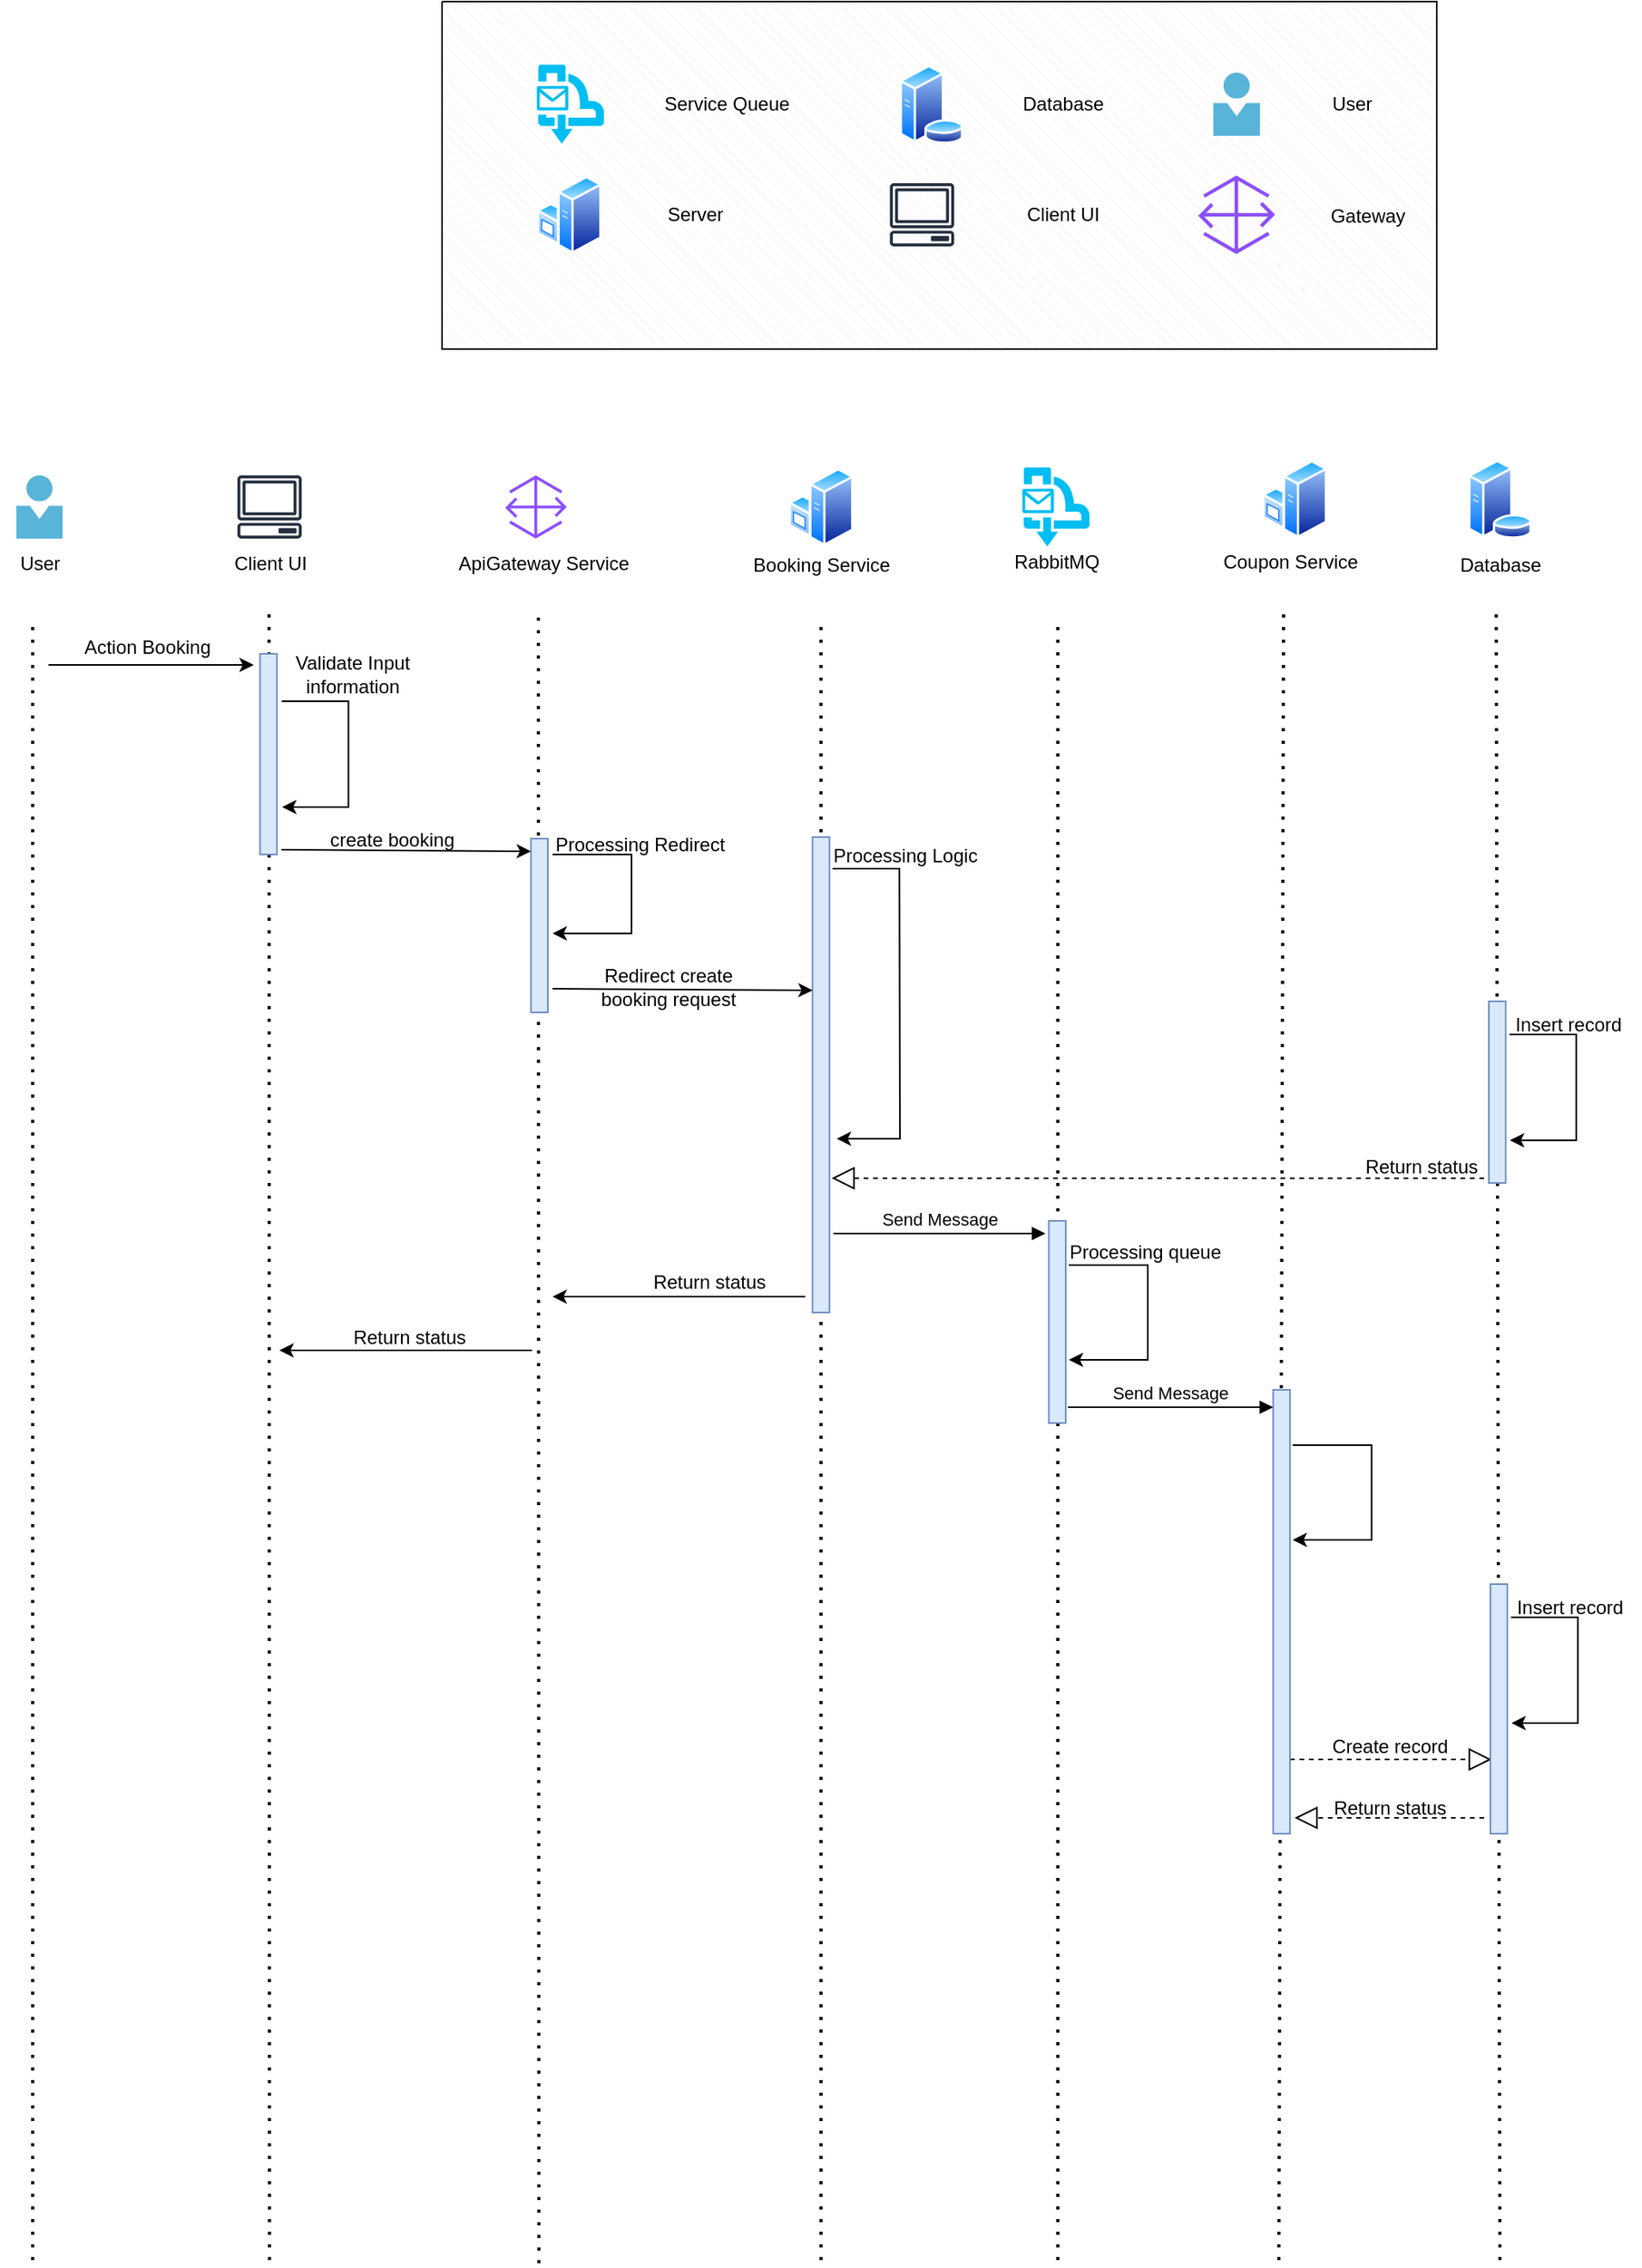 <mxfile version="22.1.19" type="device" pages="2">
  <diagram name="Sequence Diagram - Booking" id="XZFIXnpFPiLSW5xU1wdv">
    <mxGraphModel dx="1863" dy="674" grid="1" gridSize="10" guides="1" tooltips="1" connect="1" arrows="1" fold="1" page="1" pageScale="1" pageWidth="850" pageHeight="1100" math="0" shadow="0">
      <root>
        <mxCell id="0" />
        <mxCell id="1" parent="0" />
        <mxCell id="l8tHV9ch15DjAhhwgpem-18" value="" style="image;aspect=fixed;perimeter=ellipsePerimeter;html=1;align=center;shadow=0;dashed=0;spacingTop=3;image=img/lib/active_directory/windows_server.svg;" vertex="1" parent="1">
          <mxGeometry x="309.5" y="305" width="41" height="50" as="geometry" />
        </mxCell>
        <mxCell id="l8tHV9ch15DjAhhwgpem-31" value="" style="image;sketch=0;aspect=fixed;html=1;points=[];align=center;fontSize=12;image=img/lib/mscae/Person.svg;" vertex="1" parent="1">
          <mxGeometry x="-179.8" y="310" width="29.6" height="40" as="geometry" />
        </mxCell>
        <mxCell id="l8tHV9ch15DjAhhwgpem-32" value="" style="sketch=0;outlineConnect=0;fontColor=#232F3E;gradientColor=none;fillColor=#232F3D;strokeColor=none;dashed=0;verticalLabelPosition=bottom;verticalAlign=top;align=center;html=1;fontSize=12;fontStyle=0;aspect=fixed;pointerEvents=1;shape=mxgraph.aws4.client;" vertex="1" parent="1">
          <mxGeometry x="-39.8" y="310" width="41.06" height="40" as="geometry" />
        </mxCell>
        <mxCell id="l8tHV9ch15DjAhhwgpem-33" value="" style="verticalLabelPosition=bottom;html=1;verticalAlign=top;align=center;strokeColor=none;fillColor=#00BEF2;shape=mxgraph.azure.service_bus_queues;pointerEvents=1;" vertex="1" parent="1">
          <mxGeometry x="457.5" y="305" width="42.5" height="50" as="geometry" />
        </mxCell>
        <mxCell id="l8tHV9ch15DjAhhwgpem-34" value="" style="image;aspect=fixed;perimeter=ellipsePerimeter;html=1;align=center;shadow=0;dashed=0;spacingTop=3;image=img/lib/active_directory/windows_server.svg;" vertex="1" parent="1">
          <mxGeometry x="609.5" y="300" width="41" height="50" as="geometry" />
        </mxCell>
        <mxCell id="l8tHV9ch15DjAhhwgpem-35" value="" style="image;aspect=fixed;perimeter=ellipsePerimeter;html=1;align=center;shadow=0;dashed=0;spacingTop=3;image=img/lib/active_directory/database_server.svg;" vertex="1" parent="1">
          <mxGeometry x="739.5" y="300" width="41" height="50" as="geometry" />
        </mxCell>
        <mxCell id="l8tHV9ch15DjAhhwgpem-41" value="" style="verticalLabelPosition=bottom;verticalAlign=top;html=1;shape=mxgraph.basic.patternFillRect;fillStyle=diagRev;step=5;fillStrokeWidth=0.2;fillStrokeColor=#dddddd;container=1;" vertex="1" parent="1">
          <mxGeometry x="90" y="10" width="630" height="220" as="geometry" />
        </mxCell>
        <mxCell id="l8tHV9ch15DjAhhwgpem-19" value="" style="verticalLabelPosition=bottom;html=1;verticalAlign=top;align=center;strokeColor=none;fillColor=#00BEF2;shape=mxgraph.azure.service_bus_queues;pointerEvents=1;" vertex="1" parent="l8tHV9ch15DjAhhwgpem-41">
          <mxGeometry x="60.0" y="40" width="42.5" height="50" as="geometry" />
        </mxCell>
        <mxCell id="l8tHV9ch15DjAhhwgpem-20" value="" style="image;aspect=fixed;perimeter=ellipsePerimeter;html=1;align=center;shadow=0;dashed=0;spacingTop=3;image=img/lib/active_directory/windows_server.svg;" vertex="1" parent="l8tHV9ch15DjAhhwgpem-41">
          <mxGeometry x="60.0" y="110" width="41" height="50" as="geometry" />
        </mxCell>
        <mxCell id="l8tHV9ch15DjAhhwgpem-21" value="Service Queue" style="text;html=1;align=center;verticalAlign=middle;resizable=0;points=[];autosize=1;strokeColor=none;fillColor=none;" vertex="1" parent="l8tHV9ch15DjAhhwgpem-41">
          <mxGeometry x="130.0" y="50" width="100" height="30" as="geometry" />
        </mxCell>
        <mxCell id="l8tHV9ch15DjAhhwgpem-22" value="Server" style="text;html=1;align=center;verticalAlign=middle;resizable=0;points=[];autosize=1;strokeColor=none;fillColor=none;" vertex="1" parent="l8tHV9ch15DjAhhwgpem-41">
          <mxGeometry x="130.0" y="120" width="60" height="30" as="geometry" />
        </mxCell>
        <mxCell id="l8tHV9ch15DjAhhwgpem-23" value="" style="image;aspect=fixed;perimeter=ellipsePerimeter;html=1;align=center;shadow=0;dashed=0;spacingTop=3;image=img/lib/active_directory/database_server.svg;" vertex="1" parent="l8tHV9ch15DjAhhwgpem-41">
          <mxGeometry x="289.47" y="40" width="41" height="50" as="geometry" />
        </mxCell>
        <mxCell id="l8tHV9ch15DjAhhwgpem-24" value="Database" style="text;html=1;align=center;verticalAlign=middle;resizable=0;points=[];autosize=1;strokeColor=none;fillColor=none;" vertex="1" parent="l8tHV9ch15DjAhhwgpem-41">
          <mxGeometry x="358.47" y="50" width="70" height="30" as="geometry" />
        </mxCell>
        <mxCell id="l8tHV9ch15DjAhhwgpem-26" value="" style="sketch=0;outlineConnect=0;fontColor=#232F3E;gradientColor=none;fillColor=#232F3D;strokeColor=none;dashed=0;verticalLabelPosition=bottom;verticalAlign=top;align=center;html=1;fontSize=12;fontStyle=0;aspect=fixed;pointerEvents=1;shape=mxgraph.aws4.client;" vertex="1" parent="l8tHV9ch15DjAhhwgpem-41">
          <mxGeometry x="283.47" y="115" width="41.06" height="40" as="geometry" />
        </mxCell>
        <mxCell id="l8tHV9ch15DjAhhwgpem-27" value="Client UI" style="text;html=1;align=center;verticalAlign=middle;resizable=0;points=[];autosize=1;strokeColor=none;fillColor=none;" vertex="1" parent="l8tHV9ch15DjAhhwgpem-41">
          <mxGeometry x="358.47" y="120" width="70" height="30" as="geometry" />
        </mxCell>
        <mxCell id="l8tHV9ch15DjAhhwgpem-28" value="" style="image;sketch=0;aspect=fixed;html=1;points=[];align=center;fontSize=12;image=img/lib/mscae/Person.svg;" vertex="1" parent="l8tHV9ch15DjAhhwgpem-41">
          <mxGeometry x="488.47" y="45" width="29.6" height="40" as="geometry" />
        </mxCell>
        <mxCell id="l8tHV9ch15DjAhhwgpem-29" value="User" style="text;html=1;align=center;verticalAlign=middle;resizable=0;points=[];autosize=1;strokeColor=none;fillColor=none;" vertex="1" parent="l8tHV9ch15DjAhhwgpem-41">
          <mxGeometry x="551.24" y="50" width="50" height="30" as="geometry" />
        </mxCell>
        <mxCell id="LoOViEUm-bCQS_mqGskE-2" value="" style="sketch=0;outlineConnect=0;fontColor=#232F3E;gradientColor=none;fillColor=#8C4FFF;strokeColor=none;dashed=0;verticalLabelPosition=bottom;verticalAlign=top;align=center;html=1;fontSize=12;fontStyle=0;aspect=fixed;pointerEvents=1;shape=mxgraph.aws4.gateway;" vertex="1" parent="l8tHV9ch15DjAhhwgpem-41">
          <mxGeometry x="478.91" y="110" width="48.72" height="50" as="geometry" />
        </mxCell>
        <mxCell id="LoOViEUm-bCQS_mqGskE-3" value="Gateway" style="text;html=1;align=center;verticalAlign=middle;resizable=0;points=[];autosize=1;strokeColor=none;fillColor=none;" vertex="1" parent="l8tHV9ch15DjAhhwgpem-41">
          <mxGeometry x="551.24" y="121" width="70" height="30" as="geometry" />
        </mxCell>
        <mxCell id="l8tHV9ch15DjAhhwgpem-48" value="User" style="text;html=1;align=center;verticalAlign=middle;resizable=0;points=[];autosize=1;strokeColor=none;fillColor=none;" vertex="1" parent="1">
          <mxGeometry x="-190" y="351" width="50" height="30" as="geometry" />
        </mxCell>
        <mxCell id="l8tHV9ch15DjAhhwgpem-49" value="Client UI" style="text;html=1;align=center;verticalAlign=middle;resizable=0;points=[];autosize=1;strokeColor=none;fillColor=none;" vertex="1" parent="1">
          <mxGeometry x="-54.27" y="351" width="70" height="30" as="geometry" />
        </mxCell>
        <mxCell id="l8tHV9ch15DjAhhwgpem-50" value="Database" style="text;html=1;align=center;verticalAlign=middle;resizable=0;points=[];autosize=1;strokeColor=none;fillColor=none;" vertex="1" parent="1">
          <mxGeometry x="725" y="352" width="70" height="30" as="geometry" />
        </mxCell>
        <mxCell id="l8tHV9ch15DjAhhwgpem-51" value="RabbitMQ" style="text;html=1;align=center;verticalAlign=middle;resizable=0;points=[];autosize=1;strokeColor=none;fillColor=none;" vertex="1" parent="1">
          <mxGeometry x="438.75" y="350" width="80" height="30" as="geometry" />
        </mxCell>
        <mxCell id="l8tHV9ch15DjAhhwgpem-52" value="Booking Service" style="text;html=1;align=center;verticalAlign=middle;resizable=0;points=[];autosize=1;strokeColor=none;fillColor=none;" vertex="1" parent="1">
          <mxGeometry x="275" y="352" width="110" height="30" as="geometry" />
        </mxCell>
        <mxCell id="l8tHV9ch15DjAhhwgpem-53" value="Coupon Service" style="text;html=1;align=center;verticalAlign=middle;resizable=0;points=[];autosize=1;strokeColor=none;fillColor=none;" vertex="1" parent="1">
          <mxGeometry x="571.73" y="350" width="110" height="30" as="geometry" />
        </mxCell>
        <mxCell id="l8tHV9ch15DjAhhwgpem-56" value="" style="endArrow=none;dashed=1;html=1;dashPattern=1 3;strokeWidth=2;rounded=0;" edge="1" parent="1">
          <mxGeometry width="50" height="50" relative="1" as="geometry">
            <mxPoint x="-19.3" y="1440" as="sourcePoint" />
            <mxPoint x="-19.61" y="392" as="targetPoint" />
          </mxGeometry>
        </mxCell>
        <mxCell id="l8tHV9ch15DjAhhwgpem-57" value="" style="endArrow=none;dashed=1;html=1;dashPattern=1 3;strokeWidth=2;rounded=0;" edge="1" parent="1">
          <mxGeometry width="50" height="50" relative="1" as="geometry">
            <mxPoint x="330" y="1440" as="sourcePoint" />
            <mxPoint x="330" y="400" as="targetPoint" />
          </mxGeometry>
        </mxCell>
        <mxCell id="l8tHV9ch15DjAhhwgpem-58" value="" style="endArrow=none;dashed=1;html=1;dashPattern=1 3;strokeWidth=2;rounded=0;" edge="1" parent="1">
          <mxGeometry width="50" height="50" relative="1" as="geometry">
            <mxPoint x="480" y="1440" as="sourcePoint" />
            <mxPoint x="480" y="400" as="targetPoint" />
          </mxGeometry>
        </mxCell>
        <mxCell id="l8tHV9ch15DjAhhwgpem-59" value="" style="endArrow=none;dashed=1;html=1;dashPattern=1 3;strokeWidth=2;rounded=0;" edge="1" parent="1">
          <mxGeometry width="50" height="50" relative="1" as="geometry">
            <mxPoint x="620" y="1440" as="sourcePoint" />
            <mxPoint x="623" y="396" as="targetPoint" />
          </mxGeometry>
        </mxCell>
        <mxCell id="l8tHV9ch15DjAhhwgpem-60" value="" style="endArrow=none;dashed=1;html=1;dashPattern=1 3;strokeWidth=2;rounded=0;" edge="1" parent="1">
          <mxGeometry width="50" height="50" relative="1" as="geometry">
            <mxPoint x="760" y="1440" as="sourcePoint" />
            <mxPoint x="757.66" y="394" as="targetPoint" />
          </mxGeometry>
        </mxCell>
        <mxCell id="l8tHV9ch15DjAhhwgpem-66" value="" style="endArrow=none;dashed=1;html=1;dashPattern=1 3;strokeWidth=2;rounded=0;" edge="1" parent="1">
          <mxGeometry width="50" height="50" relative="1" as="geometry">
            <mxPoint x="-169.3" y="1440" as="sourcePoint" />
            <mxPoint x="-169.3" y="400" as="targetPoint" />
          </mxGeometry>
        </mxCell>
        <mxCell id="l8tHV9ch15DjAhhwgpem-67" value="" style="endArrow=classic;html=1;rounded=0;" edge="1" parent="1">
          <mxGeometry width="50" height="50" relative="1" as="geometry">
            <mxPoint x="-159.3" y="430" as="sourcePoint" />
            <mxPoint x="-29.3" y="430" as="targetPoint" />
          </mxGeometry>
        </mxCell>
        <mxCell id="l8tHV9ch15DjAhhwgpem-68" value="" style="rounded=0;whiteSpace=wrap;html=1;direction=south;fillColor=#dae8fc;strokeColor=#6c8ebf;" vertex="1" parent="1">
          <mxGeometry x="-25.3" y="423" width="10.7" height="127" as="geometry" />
        </mxCell>
        <mxCell id="l8tHV9ch15DjAhhwgpem-69" value="" style="endArrow=classic;html=1;rounded=0;" edge="1" parent="1">
          <mxGeometry width="50" height="50" relative="1" as="geometry">
            <mxPoint x="-11.6" y="453" as="sourcePoint" />
            <mxPoint x="-11.3" y="520" as="targetPoint" />
            <Array as="points">
              <mxPoint x="30.7" y="453" />
              <mxPoint x="30.7" y="520" />
            </Array>
          </mxGeometry>
        </mxCell>
        <mxCell id="l8tHV9ch15DjAhhwgpem-70" value="Action Booking" style="text;html=1;align=center;verticalAlign=middle;resizable=0;points=[];autosize=1;strokeColor=none;fillColor=none;" vertex="1" parent="1">
          <mxGeometry x="-147.3" y="404" width="100" height="30" as="geometry" />
        </mxCell>
        <mxCell id="l8tHV9ch15DjAhhwgpem-71" value="Validate Input&lt;br&gt;information" style="text;html=1;align=center;verticalAlign=middle;resizable=0;points=[];autosize=1;strokeColor=none;fillColor=none;" vertex="1" parent="1">
          <mxGeometry x="-16.6" y="416" width="100" height="40" as="geometry" />
        </mxCell>
        <mxCell id="l8tHV9ch15DjAhhwgpem-72" value="" style="rounded=0;whiteSpace=wrap;html=1;direction=south;fillColor=#dae8fc;strokeColor=#6c8ebf;" vertex="1" parent="1">
          <mxGeometry x="324.65" y="539" width="10.7" height="301" as="geometry" />
        </mxCell>
        <mxCell id="l8tHV9ch15DjAhhwgpem-73" value="" style="endArrow=classic;html=1;rounded=0;" edge="1" parent="1">
          <mxGeometry width="50" height="50" relative="1" as="geometry">
            <mxPoint x="160" y="635" as="sourcePoint" />
            <mxPoint x="324.65" y="636" as="targetPoint" />
          </mxGeometry>
        </mxCell>
        <mxCell id="l8tHV9ch15DjAhhwgpem-74" value="Redirect create &lt;br&gt;booking request" style="text;html=1;align=center;verticalAlign=middle;resizable=0;points=[];autosize=1;strokeColor=none;fillColor=none;" vertex="1" parent="1">
          <mxGeometry x="177.98" y="614" width="110" height="40" as="geometry" />
        </mxCell>
        <mxCell id="l8tHV9ch15DjAhhwgpem-75" value="" style="endArrow=block;dashed=1;endFill=0;endSize=12;html=1;rounded=0;" edge="1" parent="1">
          <mxGeometry width="160" relative="1" as="geometry">
            <mxPoint x="627.08" y="1123" as="sourcePoint" />
            <mxPoint x="754.78" y="1123" as="targetPoint" />
          </mxGeometry>
        </mxCell>
        <mxCell id="l8tHV9ch15DjAhhwgpem-76" value="" style="endArrow=classic;html=1;rounded=0;" edge="1" parent="1">
          <mxGeometry width="50" height="50" relative="1" as="geometry">
            <mxPoint x="337.35" y="559" as="sourcePoint" />
            <mxPoint x="340" y="730" as="targetPoint" />
            <Array as="points">
              <mxPoint x="379.65" y="559" />
              <mxPoint x="380" y="730" />
            </Array>
          </mxGeometry>
        </mxCell>
        <mxCell id="l8tHV9ch15DjAhhwgpem-77" value="Processing Logic" style="text;html=1;align=center;verticalAlign=middle;resizable=0;points=[];autosize=1;strokeColor=none;fillColor=none;" vertex="1" parent="1">
          <mxGeometry x="328.35" y="536" width="110" height="30" as="geometry" />
        </mxCell>
        <mxCell id="l8tHV9ch15DjAhhwgpem-78" value="Create record" style="text;html=1;align=center;verticalAlign=middle;resizable=0;points=[];autosize=1;strokeColor=none;fillColor=none;" vertex="1" parent="1">
          <mxGeometry x="639.5" y="1100" width="100" height="30" as="geometry" />
        </mxCell>
        <mxCell id="l8tHV9ch15DjAhhwgpem-79" value="" style="rounded=0;whiteSpace=wrap;html=1;direction=south;fillColor=#dae8fc;strokeColor=#6c8ebf;" vertex="1" parent="1">
          <mxGeometry x="753" y="643" width="10.7" height="115" as="geometry" />
        </mxCell>
        <mxCell id="l8tHV9ch15DjAhhwgpem-81" value="" style="endArrow=classic;html=1;rounded=0;" edge="1" parent="1">
          <mxGeometry width="50" height="50" relative="1" as="geometry">
            <mxPoint x="766.05" y="664" as="sourcePoint" />
            <mxPoint x="766.35" y="731" as="targetPoint" />
            <Array as="points">
              <mxPoint x="808.35" y="664" />
              <mxPoint x="808.35" y="731" />
            </Array>
          </mxGeometry>
        </mxCell>
        <mxCell id="l8tHV9ch15DjAhhwgpem-82" value="Insert record" style="text;html=1;align=center;verticalAlign=middle;resizable=0;points=[];autosize=1;strokeColor=none;fillColor=none;" vertex="1" parent="1">
          <mxGeometry x="757.7" y="643" width="90" height="30" as="geometry" />
        </mxCell>
        <mxCell id="l8tHV9ch15DjAhhwgpem-83" value="" style="endArrow=block;dashed=1;endFill=0;endSize=12;html=1;rounded=0;" edge="1" parent="1">
          <mxGeometry width="160" relative="1" as="geometry">
            <mxPoint x="750" y="755" as="sourcePoint" />
            <mxPoint x="336.75" y="755" as="targetPoint" />
          </mxGeometry>
        </mxCell>
        <mxCell id="l8tHV9ch15DjAhhwgpem-85" value="Return status" style="text;html=1;align=center;verticalAlign=middle;resizable=0;points=[];autosize=1;strokeColor=none;fillColor=none;" vertex="1" parent="1">
          <mxGeometry x="664.7" y="733" width="90" height="30" as="geometry" />
        </mxCell>
        <mxCell id="l8tHV9ch15DjAhhwgpem-86" value="" style="rounded=0;whiteSpace=wrap;html=1;direction=south;fillColor=#dae8fc;strokeColor=#6c8ebf;" vertex="1" parent="1">
          <mxGeometry x="474.3" y="782" width="10.7" height="128" as="geometry" />
        </mxCell>
        <mxCell id="l8tHV9ch15DjAhhwgpem-87" value="Send Message" style="html=1;verticalAlign=bottom;endArrow=block;curved=0;rounded=0;" edge="1" parent="1">
          <mxGeometry width="80" relative="1" as="geometry">
            <mxPoint x="337.85" y="790" as="sourcePoint" />
            <mxPoint x="472.15" y="790" as="targetPoint" />
          </mxGeometry>
        </mxCell>
        <mxCell id="l8tHV9ch15DjAhhwgpem-88" value="" style="endArrow=classic;html=1;rounded=0;" edge="1" parent="1">
          <mxGeometry width="50" height="50" relative="1" as="geometry">
            <mxPoint x="487" y="810" as="sourcePoint" />
            <mxPoint x="487" y="870" as="targetPoint" />
            <Array as="points">
              <mxPoint x="537" y="810" />
              <mxPoint x="537" y="870" />
            </Array>
          </mxGeometry>
        </mxCell>
        <mxCell id="l8tHV9ch15DjAhhwgpem-89" value="Processing queue" style="text;html=1;align=center;verticalAlign=middle;resizable=0;points=[];autosize=1;strokeColor=none;fillColor=none;" vertex="1" parent="1">
          <mxGeometry x="475.3" y="787" width="120" height="30" as="geometry" />
        </mxCell>
        <mxCell id="l8tHV9ch15DjAhhwgpem-90" value="" style="rounded=0;whiteSpace=wrap;html=1;direction=south;fillColor=#dae8fc;strokeColor=#6c8ebf;" vertex="1" parent="1">
          <mxGeometry x="616.38" y="889" width="10.7" height="281" as="geometry" />
        </mxCell>
        <mxCell id="l8tHV9ch15DjAhhwgpem-91" value="Send Message" style="html=1;verticalAlign=bottom;endArrow=block;curved=0;rounded=0;" edge="1" parent="1">
          <mxGeometry width="80" relative="1" as="geometry">
            <mxPoint x="486.38" y="900" as="sourcePoint" />
            <mxPoint x="616.38" y="900" as="targetPoint" />
          </mxGeometry>
        </mxCell>
        <mxCell id="l8tHV9ch15DjAhhwgpem-92" value="" style="endArrow=classic;html=1;rounded=0;" edge="1" parent="1">
          <mxGeometry width="50" height="50" relative="1" as="geometry">
            <mxPoint x="628.73" y="924" as="sourcePoint" />
            <mxPoint x="628.73" y="984" as="targetPoint" />
            <Array as="points">
              <mxPoint x="678.73" y="924" />
              <mxPoint x="678.73" y="984" />
            </Array>
          </mxGeometry>
        </mxCell>
        <mxCell id="l8tHV9ch15DjAhhwgpem-93" value="" style="rounded=0;whiteSpace=wrap;html=1;direction=south;fillColor=#dae8fc;strokeColor=#6c8ebf;" vertex="1" parent="1">
          <mxGeometry x="754" y="1012" width="10.7" height="158" as="geometry" />
        </mxCell>
        <mxCell id="l8tHV9ch15DjAhhwgpem-94" value="" style="endArrow=classic;html=1;rounded=0;" edge="1" parent="1">
          <mxGeometry width="50" height="50" relative="1" as="geometry">
            <mxPoint x="767.05" y="1033" as="sourcePoint" />
            <mxPoint x="767.35" y="1100" as="targetPoint" />
            <Array as="points">
              <mxPoint x="809.35" y="1033" />
              <mxPoint x="809.35" y="1100" />
            </Array>
          </mxGeometry>
        </mxCell>
        <mxCell id="l8tHV9ch15DjAhhwgpem-95" value="Insert record" style="text;html=1;align=center;verticalAlign=middle;resizable=0;points=[];autosize=1;strokeColor=none;fillColor=none;" vertex="1" parent="1">
          <mxGeometry x="758.7" y="1012" width="90" height="30" as="geometry" />
        </mxCell>
        <mxCell id="l8tHV9ch15DjAhhwgpem-97" value="" style="endArrow=block;dashed=1;endFill=0;endSize=12;html=1;rounded=0;" edge="1" parent="1">
          <mxGeometry width="160" relative="1" as="geometry">
            <mxPoint x="750" y="1160" as="sourcePoint" />
            <mxPoint x="630" y="1160" as="targetPoint" />
          </mxGeometry>
        </mxCell>
        <mxCell id="l8tHV9ch15DjAhhwgpem-99" value="Return status" style="text;html=1;align=center;verticalAlign=middle;resizable=0;points=[];autosize=1;strokeColor=none;fillColor=none;" vertex="1" parent="1">
          <mxGeometry x="644.5" y="1139" width="90" height="30" as="geometry" />
        </mxCell>
        <mxCell id="l8tHV9ch15DjAhhwgpem-101" value="" style="endArrow=classic;html=1;rounded=0;" edge="1" parent="1">
          <mxGeometry width="50" height="50" relative="1" as="geometry">
            <mxPoint x="320" y="830" as="sourcePoint" />
            <mxPoint x="160" y="830" as="targetPoint" />
          </mxGeometry>
        </mxCell>
        <mxCell id="l8tHV9ch15DjAhhwgpem-102" value="Return status" style="text;html=1;align=center;verticalAlign=middle;resizable=0;points=[];autosize=1;strokeColor=none;fillColor=none;" vertex="1" parent="1">
          <mxGeometry x="213.5" y="806" width="90" height="30" as="geometry" />
        </mxCell>
        <mxCell id="LoOViEUm-bCQS_mqGskE-4" value="" style="sketch=0;outlineConnect=0;fontColor=#232F3E;gradientColor=none;fillColor=#8C4FFF;strokeColor=none;dashed=0;verticalLabelPosition=bottom;verticalAlign=top;align=center;html=1;fontSize=12;fontStyle=0;aspect=fixed;pointerEvents=1;shape=mxgraph.aws4.gateway;" vertex="1" parent="1">
          <mxGeometry x="130" y="310" width="38.98" height="40" as="geometry" />
        </mxCell>
        <mxCell id="LoOViEUm-bCQS_mqGskE-5" value="ApiGateway Service" style="text;html=1;align=center;verticalAlign=middle;resizable=0;points=[];autosize=1;strokeColor=none;fillColor=none;" vertex="1" parent="1">
          <mxGeometry x="89" y="351" width="130" height="30" as="geometry" />
        </mxCell>
        <mxCell id="LoOViEUm-bCQS_mqGskE-6" value="" style="endArrow=none;dashed=1;html=1;dashPattern=1 3;strokeWidth=2;rounded=0;" edge="1" parent="1">
          <mxGeometry width="50" height="50" relative="1" as="geometry">
            <mxPoint x="151.31" y="1442" as="sourcePoint" />
            <mxPoint x="151" y="394" as="targetPoint" />
          </mxGeometry>
        </mxCell>
        <mxCell id="LoOViEUm-bCQS_mqGskE-7" value="" style="rounded=0;whiteSpace=wrap;html=1;direction=south;fillColor=#dae8fc;strokeColor=#6c8ebf;" vertex="1" parent="1">
          <mxGeometry x="146.28" y="540" width="10.7" height="110" as="geometry" />
        </mxCell>
        <mxCell id="LoOViEUm-bCQS_mqGskE-8" value="" style="endArrow=classic;html=1;rounded=0;" edge="1" parent="1">
          <mxGeometry width="50" height="50" relative="1" as="geometry">
            <mxPoint x="160" y="550" as="sourcePoint" />
            <mxPoint x="160" y="600" as="targetPoint" />
            <Array as="points">
              <mxPoint x="210" y="550" />
              <mxPoint x="210" y="600" />
            </Array>
          </mxGeometry>
        </mxCell>
        <mxCell id="LoOViEUm-bCQS_mqGskE-9" value="Processing Redirect" style="text;html=1;align=center;verticalAlign=middle;resizable=0;points=[];autosize=1;strokeColor=none;fillColor=none;" vertex="1" parent="1">
          <mxGeometry x="149.98" y="529" width="130" height="30" as="geometry" />
        </mxCell>
        <mxCell id="LoOViEUm-bCQS_mqGskE-10" value="" style="endArrow=classic;html=1;rounded=0;" edge="1" parent="1">
          <mxGeometry width="50" height="50" relative="1" as="geometry">
            <mxPoint x="-11.77" y="547" as="sourcePoint" />
            <mxPoint x="146.28" y="548" as="targetPoint" />
          </mxGeometry>
        </mxCell>
        <mxCell id="LoOViEUm-bCQS_mqGskE-11" value="create booking" style="text;html=1;align=center;verticalAlign=middle;resizable=0;points=[];autosize=1;strokeColor=none;fillColor=none;" vertex="1" parent="1">
          <mxGeometry x="7.61" y="526" width="100" height="30" as="geometry" />
        </mxCell>
        <mxCell id="LoOViEUm-bCQS_mqGskE-12" value="" style="endArrow=classic;html=1;rounded=0;" edge="1" parent="1">
          <mxGeometry width="50" height="50" relative="1" as="geometry">
            <mxPoint x="146.98" y="864" as="sourcePoint" />
            <mxPoint x="-13.02" y="864" as="targetPoint" />
          </mxGeometry>
        </mxCell>
        <mxCell id="LoOViEUm-bCQS_mqGskE-13" value="Return status" style="text;html=1;align=center;verticalAlign=middle;resizable=0;points=[];autosize=1;strokeColor=none;fillColor=none;" vertex="1" parent="1">
          <mxGeometry x="24.48" y="841" width="90" height="30" as="geometry" />
        </mxCell>
      </root>
    </mxGraphModel>
  </diagram>
  <diagram id="LNGZheSeHr2kZKuFCiPk" name="Sequence Diagram - Authentication">
    <mxGraphModel dx="1188" dy="790" grid="1" gridSize="10" guides="1" tooltips="1" connect="1" arrows="1" fold="1" page="1" pageScale="1" pageWidth="850" pageHeight="1100" math="0" shadow="0">
      <root>
        <mxCell id="0" />
        <mxCell id="1" parent="0" />
        <mxCell id="fXPFfPsqUkLdIKkMRdgL-1" value="" style="verticalLabelPosition=bottom;html=1;verticalAlign=top;align=center;strokeColor=none;fillColor=#00BEF2;shape=mxgraph.azure.service_bus_queues;pointerEvents=1;" vertex="1" parent="1">
          <mxGeometry x="150.0" y="50" width="42.5" height="50" as="geometry" />
        </mxCell>
        <mxCell id="fXPFfPsqUkLdIKkMRdgL-2" value="" style="image;aspect=fixed;perimeter=ellipsePerimeter;html=1;align=center;shadow=0;dashed=0;spacingTop=3;image=img/lib/active_directory/windows_server.svg;" vertex="1" parent="1">
          <mxGeometry x="150.0" y="120" width="41" height="50" as="geometry" />
        </mxCell>
        <mxCell id="fXPFfPsqUkLdIKkMRdgL-3" value="Service Queue" style="text;html=1;align=center;verticalAlign=middle;resizable=0;points=[];autosize=1;strokeColor=none;fillColor=none;" vertex="1" parent="1">
          <mxGeometry x="220.0" y="60" width="100" height="30" as="geometry" />
        </mxCell>
        <mxCell id="fXPFfPsqUkLdIKkMRdgL-4" value="Server" style="text;html=1;align=center;verticalAlign=middle;resizable=0;points=[];autosize=1;strokeColor=none;fillColor=none;" vertex="1" parent="1">
          <mxGeometry x="220.0" y="130" width="60" height="30" as="geometry" />
        </mxCell>
        <mxCell id="fXPFfPsqUkLdIKkMRdgL-5" value="" style="image;aspect=fixed;perimeter=ellipsePerimeter;html=1;align=center;shadow=0;dashed=0;spacingTop=3;image=img/lib/active_directory/database_server.svg;" vertex="1" parent="1">
          <mxGeometry x="379.47" y="50" width="41" height="50" as="geometry" />
        </mxCell>
        <mxCell id="fXPFfPsqUkLdIKkMRdgL-6" value="Database" style="text;html=1;align=center;verticalAlign=middle;resizable=0;points=[];autosize=1;strokeColor=none;fillColor=none;" vertex="1" parent="1">
          <mxGeometry x="448.47" y="60" width="70" height="30" as="geometry" />
        </mxCell>
        <mxCell id="fXPFfPsqUkLdIKkMRdgL-7" value="" style="sketch=0;outlineConnect=0;fontColor=#232F3E;gradientColor=none;fillColor=#232F3D;strokeColor=none;dashed=0;verticalLabelPosition=bottom;verticalAlign=top;align=center;html=1;fontSize=12;fontStyle=0;aspect=fixed;pointerEvents=1;shape=mxgraph.aws4.client;" vertex="1" parent="1">
          <mxGeometry x="373.47" y="125" width="41.06" height="40" as="geometry" />
        </mxCell>
        <mxCell id="fXPFfPsqUkLdIKkMRdgL-8" value="Client UI" style="text;html=1;align=center;verticalAlign=middle;resizable=0;points=[];autosize=1;strokeColor=none;fillColor=none;" vertex="1" parent="1">
          <mxGeometry x="448.47" y="130" width="70" height="30" as="geometry" />
        </mxCell>
        <mxCell id="fXPFfPsqUkLdIKkMRdgL-9" value="" style="image;sketch=0;aspect=fixed;html=1;points=[];align=center;fontSize=12;image=img/lib/mscae/Person.svg;" vertex="1" parent="1">
          <mxGeometry x="578.47" y="55" width="29.6" height="40" as="geometry" />
        </mxCell>
        <mxCell id="fXPFfPsqUkLdIKkMRdgL-10" value="User" style="text;html=1;align=center;verticalAlign=middle;resizable=0;points=[];autosize=1;strokeColor=none;fillColor=none;" vertex="1" parent="1">
          <mxGeometry x="641.24" y="60" width="50" height="30" as="geometry" />
        </mxCell>
        <mxCell id="_chAq3FzX-9rXDciARHa-1" value="" style="verticalLabelPosition=bottom;verticalAlign=top;html=1;shape=mxgraph.basic.patternFillRect;fillStyle=diagRev;step=5;fillStrokeWidth=0.2;fillStrokeColor=#dddddd;container=1;" vertex="1" parent="1">
          <mxGeometry x="90" y="10" width="630" height="220" as="geometry" />
        </mxCell>
        <mxCell id="_chAq3FzX-9rXDciARHa-3" value="" style="image;aspect=fixed;perimeter=ellipsePerimeter;html=1;align=center;shadow=0;dashed=0;spacingTop=3;image=img/lib/active_directory/windows_server.svg;" vertex="1" parent="_chAq3FzX-9rXDciARHa-1">
          <mxGeometry x="60.0" y="110" width="41" height="50" as="geometry" />
        </mxCell>
        <mxCell id="_chAq3FzX-9rXDciARHa-4" value="Redis Service" style="text;html=1;align=center;verticalAlign=middle;resizable=0;points=[];autosize=1;strokeColor=none;fillColor=none;" vertex="1" parent="_chAq3FzX-9rXDciARHa-1">
          <mxGeometry x="130.0" y="50" width="100" height="30" as="geometry" />
        </mxCell>
        <mxCell id="_chAq3FzX-9rXDciARHa-5" value="Server" style="text;html=1;align=center;verticalAlign=middle;resizable=0;points=[];autosize=1;strokeColor=none;fillColor=none;" vertex="1" parent="_chAq3FzX-9rXDciARHa-1">
          <mxGeometry x="130.0" y="120" width="60" height="30" as="geometry" />
        </mxCell>
        <mxCell id="_chAq3FzX-9rXDciARHa-6" value="" style="image;aspect=fixed;perimeter=ellipsePerimeter;html=1;align=center;shadow=0;dashed=0;spacingTop=3;image=img/lib/active_directory/database_server.svg;" vertex="1" parent="_chAq3FzX-9rXDciARHa-1">
          <mxGeometry x="289.47" y="40" width="41" height="50" as="geometry" />
        </mxCell>
        <mxCell id="_chAq3FzX-9rXDciARHa-7" value="Database" style="text;html=1;align=center;verticalAlign=middle;resizable=0;points=[];autosize=1;strokeColor=none;fillColor=none;" vertex="1" parent="_chAq3FzX-9rXDciARHa-1">
          <mxGeometry x="358.47" y="50" width="70" height="30" as="geometry" />
        </mxCell>
        <mxCell id="_chAq3FzX-9rXDciARHa-8" value="" style="sketch=0;outlineConnect=0;fontColor=#232F3E;gradientColor=none;fillColor=#232F3D;strokeColor=none;dashed=0;verticalLabelPosition=bottom;verticalAlign=top;align=center;html=1;fontSize=12;fontStyle=0;aspect=fixed;pointerEvents=1;shape=mxgraph.aws4.client;" vertex="1" parent="_chAq3FzX-9rXDciARHa-1">
          <mxGeometry x="283.47" y="115" width="41.06" height="40" as="geometry" />
        </mxCell>
        <mxCell id="_chAq3FzX-9rXDciARHa-9" value="Client UI" style="text;html=1;align=center;verticalAlign=middle;resizable=0;points=[];autosize=1;strokeColor=none;fillColor=none;" vertex="1" parent="_chAq3FzX-9rXDciARHa-1">
          <mxGeometry x="358.47" y="120" width="70" height="30" as="geometry" />
        </mxCell>
        <mxCell id="_chAq3FzX-9rXDciARHa-10" value="" style="image;sketch=0;aspect=fixed;html=1;points=[];align=center;fontSize=12;image=img/lib/mscae/Person.svg;" vertex="1" parent="_chAq3FzX-9rXDciARHa-1">
          <mxGeometry x="488.47" y="45" width="29.6" height="40" as="geometry" />
        </mxCell>
        <mxCell id="_chAq3FzX-9rXDciARHa-11" value="User" style="text;html=1;align=center;verticalAlign=middle;resizable=0;points=[];autosize=1;strokeColor=none;fillColor=none;" vertex="1" parent="_chAq3FzX-9rXDciARHa-1">
          <mxGeometry x="551.24" y="50" width="50" height="30" as="geometry" />
        </mxCell>
        <mxCell id="_chAq3FzX-9rXDciARHa-12" value="" style="image;sketch=0;aspect=fixed;html=1;points=[];align=center;fontSize=12;image=img/lib/mscae/Cache_Redis_Product.svg;" vertex="1" parent="_chAq3FzX-9rXDciARHa-1">
          <mxGeometry x="60" y="43" width="50" height="42" as="geometry" />
        </mxCell>
        <mxCell id="_UsplEDx8vGGFbFq7w_y-1" value="" style="sketch=0;outlineConnect=0;fontColor=#232F3E;gradientColor=none;fillColor=#8C4FFF;strokeColor=none;dashed=0;verticalLabelPosition=bottom;verticalAlign=top;align=center;html=1;fontSize=12;fontStyle=0;aspect=fixed;pointerEvents=1;shape=mxgraph.aws4.gateway;" vertex="1" parent="1">
          <mxGeometry x="568.91" y="120" width="48.72" height="50" as="geometry" />
        </mxCell>
        <mxCell id="_UsplEDx8vGGFbFq7w_y-2" value="Gateway" style="text;html=1;align=center;verticalAlign=middle;resizable=0;points=[];autosize=1;strokeColor=none;fillColor=none;" vertex="1" parent="1">
          <mxGeometry x="641.24" y="131" width="70" height="30" as="geometry" />
        </mxCell>
        <mxCell id="XbE5NGVXZk7l1eZAR4d4-1" value="" style="image;aspect=fixed;perimeter=ellipsePerimeter;html=1;align=center;shadow=0;dashed=0;spacingTop=3;image=img/lib/active_directory/windows_server.svg;" vertex="1" parent="1">
          <mxGeometry x="517.57" y="300" width="41" height="50" as="geometry" />
        </mxCell>
        <mxCell id="XbE5NGVXZk7l1eZAR4d4-2" value="" style="image;sketch=0;aspect=fixed;html=1;points=[];align=center;fontSize=12;image=img/lib/mscae/Person.svg;" vertex="1" parent="1">
          <mxGeometry x="50.69" y="305" width="29.6" height="40" as="geometry" />
        </mxCell>
        <mxCell id="XbE5NGVXZk7l1eZAR4d4-3" value="" style="sketch=0;outlineConnect=0;fontColor=#232F3E;gradientColor=none;fillColor=#232F3D;strokeColor=none;dashed=0;verticalLabelPosition=bottom;verticalAlign=top;align=center;html=1;fontSize=12;fontStyle=0;aspect=fixed;pointerEvents=1;shape=mxgraph.aws4.client;" vertex="1" parent="1">
          <mxGeometry x="190.69" y="305" width="41.06" height="40" as="geometry" />
        </mxCell>
        <mxCell id="XbE5NGVXZk7l1eZAR4d4-6" value="" style="image;aspect=fixed;perimeter=ellipsePerimeter;html=1;align=center;shadow=0;dashed=0;spacingTop=3;image=img/lib/active_directory/database_server.svg;" vertex="1" parent="1">
          <mxGeometry x="784.5" y="295" width="41" height="50" as="geometry" />
        </mxCell>
        <mxCell id="XbE5NGVXZk7l1eZAR4d4-7" value="User" style="text;html=1;align=center;verticalAlign=middle;resizable=0;points=[];autosize=1;strokeColor=none;fillColor=none;" vertex="1" parent="1">
          <mxGeometry x="40.49" y="346" width="50" height="30" as="geometry" />
        </mxCell>
        <mxCell id="XbE5NGVXZk7l1eZAR4d4-8" value="Client UI" style="text;html=1;align=center;verticalAlign=middle;resizable=0;points=[];autosize=1;strokeColor=none;fillColor=none;" vertex="1" parent="1">
          <mxGeometry x="176.22" y="346" width="70" height="30" as="geometry" />
        </mxCell>
        <mxCell id="XbE5NGVXZk7l1eZAR4d4-9" value="Database" style="text;html=1;align=center;verticalAlign=middle;resizable=0;points=[];autosize=1;strokeColor=none;fillColor=none;" vertex="1" parent="1">
          <mxGeometry x="770" y="346" width="70" height="30" as="geometry" />
        </mxCell>
        <mxCell id="XbE5NGVXZk7l1eZAR4d4-10" value="Redis Cache Service" style="text;html=1;align=center;verticalAlign=middle;resizable=0;points=[];autosize=1;strokeColor=none;fillColor=none;" vertex="1" parent="1">
          <mxGeometry x="617.63" y="345" width="140" height="30" as="geometry" />
        </mxCell>
        <mxCell id="XbE5NGVXZk7l1eZAR4d4-11" value="Authentication Service" style="text;html=1;align=center;verticalAlign=middle;resizable=0;points=[];autosize=1;strokeColor=none;fillColor=none;" vertex="1" parent="1">
          <mxGeometry x="468.07" y="345" width="140" height="30" as="geometry" />
        </mxCell>
        <mxCell id="XbE5NGVXZk7l1eZAR4d4-13" value="" style="sketch=0;outlineConnect=0;fontColor=#232F3E;gradientColor=none;fillColor=#8C4FFF;strokeColor=none;dashed=0;verticalLabelPosition=bottom;verticalAlign=top;align=center;html=1;fontSize=12;fontStyle=0;aspect=fixed;pointerEvents=1;shape=mxgraph.aws4.gateway;" vertex="1" parent="1">
          <mxGeometry x="360.49" y="305" width="38.98" height="40" as="geometry" />
        </mxCell>
        <mxCell id="XbE5NGVXZk7l1eZAR4d4-14" value="ApiGateway Service" style="text;html=1;align=center;verticalAlign=middle;resizable=0;points=[];autosize=1;strokeColor=none;fillColor=none;" vertex="1" parent="1">
          <mxGeometry x="319.49" y="345" width="130" height="30" as="geometry" />
        </mxCell>
        <mxCell id="Kg61O_UMdvqSEBozzePs-1" value="" style="endArrow=none;dashed=1;html=1;dashPattern=1 3;strokeWidth=2;rounded=0;" edge="1" parent="1">
          <mxGeometry width="50" height="50" relative="1" as="geometry">
            <mxPoint x="210.19" y="1435" as="sourcePoint" />
            <mxPoint x="209.88" y="387" as="targetPoint" />
          </mxGeometry>
        </mxCell>
        <mxCell id="Kg61O_UMdvqSEBozzePs-2" value="" style="endArrow=none;dashed=1;html=1;dashPattern=1 3;strokeWidth=2;rounded=0;" edge="1" parent="1">
          <mxGeometry width="50" height="50" relative="1" as="geometry">
            <mxPoint x="60.19" y="1435" as="sourcePoint" />
            <mxPoint x="60.19" y="395" as="targetPoint" />
          </mxGeometry>
        </mxCell>
        <mxCell id="Kg61O_UMdvqSEBozzePs-3" value="" style="endArrow=classic;html=1;rounded=0;" edge="1" parent="1">
          <mxGeometry width="50" height="50" relative="1" as="geometry">
            <mxPoint x="71.19" y="425" as="sourcePoint" />
            <mxPoint x="201.19" y="425" as="targetPoint" />
          </mxGeometry>
        </mxCell>
        <mxCell id="Kg61O_UMdvqSEBozzePs-4" value="" style="rounded=0;whiteSpace=wrap;html=1;direction=south;fillColor=#dae8fc;strokeColor=#6c8ebf;" vertex="1" parent="1">
          <mxGeometry x="205.19" y="418" width="10.7" height="127" as="geometry" />
        </mxCell>
        <mxCell id="Kg61O_UMdvqSEBozzePs-5" value="" style="endArrow=classic;html=1;rounded=0;" edge="1" parent="1">
          <mxGeometry width="50" height="50" relative="1" as="geometry">
            <mxPoint x="218.89" y="448" as="sourcePoint" />
            <mxPoint x="219.19" y="515" as="targetPoint" />
            <Array as="points">
              <mxPoint x="261.19" y="448" />
              <mxPoint x="261.19" y="515" />
            </Array>
          </mxGeometry>
        </mxCell>
        <mxCell id="Kg61O_UMdvqSEBozzePs-6" value="Action Booking" style="text;html=1;align=center;verticalAlign=middle;resizable=0;points=[];autosize=1;strokeColor=none;fillColor=none;" vertex="1" parent="1">
          <mxGeometry x="83.19" y="399" width="100" height="30" as="geometry" />
        </mxCell>
        <mxCell id="Kg61O_UMdvqSEBozzePs-7" value="Validate Input&lt;br&gt;information" style="text;html=1;align=center;verticalAlign=middle;resizable=0;points=[];autosize=1;strokeColor=none;fillColor=none;" vertex="1" parent="1">
          <mxGeometry x="213.89" y="411" width="100" height="40" as="geometry" />
        </mxCell>
        <mxCell id="Kg61O_UMdvqSEBozzePs-8" value="" style="endArrow=none;dashed=1;html=1;dashPattern=1 3;strokeWidth=2;rounded=0;" edge="1" parent="1">
          <mxGeometry width="50" height="50" relative="1" as="geometry">
            <mxPoint x="380.8" y="1437" as="sourcePoint" />
            <mxPoint x="380.49" y="389" as="targetPoint" />
          </mxGeometry>
        </mxCell>
        <mxCell id="Kg61O_UMdvqSEBozzePs-9" value="" style="rounded=0;whiteSpace=wrap;html=1;direction=south;fillColor=#dae8fc;strokeColor=#6c8ebf;" vertex="1" parent="1">
          <mxGeometry x="376.77" y="535" width="10.7" height="110" as="geometry" />
        </mxCell>
        <mxCell id="Kg61O_UMdvqSEBozzePs-10" value="" style="endArrow=classic;html=1;rounded=0;" edge="1" parent="1">
          <mxGeometry width="50" height="50" relative="1" as="geometry">
            <mxPoint x="390.49" y="545" as="sourcePoint" />
            <mxPoint x="390.49" y="595" as="targetPoint" />
            <Array as="points">
              <mxPoint x="440.49" y="545" />
              <mxPoint x="440.49" y="595" />
            </Array>
          </mxGeometry>
        </mxCell>
        <mxCell id="Kg61O_UMdvqSEBozzePs-11" value="Processing Redirect" style="text;html=1;align=center;verticalAlign=middle;resizable=0;points=[];autosize=1;strokeColor=none;fillColor=none;" vertex="1" parent="1">
          <mxGeometry x="380.47" y="524" width="130" height="30" as="geometry" />
        </mxCell>
        <mxCell id="Kg61O_UMdvqSEBozzePs-12" value="" style="endArrow=classic;html=1;rounded=0;" edge="1" parent="1">
          <mxGeometry width="50" height="50" relative="1" as="geometry">
            <mxPoint x="218.72" y="542" as="sourcePoint" />
            <mxPoint x="376.77" y="543" as="targetPoint" />
          </mxGeometry>
        </mxCell>
        <mxCell id="Kg61O_UMdvqSEBozzePs-13" value="Login request" style="text;html=1;align=center;verticalAlign=middle;resizable=0;points=[];autosize=1;strokeColor=none;fillColor=none;" vertex="1" parent="1">
          <mxGeometry x="238.1" y="520" width="100" height="30" as="geometry" />
        </mxCell>
        <mxCell id="Kg61O_UMdvqSEBozzePs-14" value="" style="image;sketch=0;aspect=fixed;html=1;points=[];align=center;fontSize=12;image=img/lib/mscae/Cache_Redis_Product.svg;" vertex="1" parent="1">
          <mxGeometry x="655.24" y="304" width="50" height="42" as="geometry" />
        </mxCell>
        <mxCell id="Kg61O_UMdvqSEBozzePs-15" value="" style="endArrow=none;dashed=1;html=1;dashPattern=1 3;strokeWidth=2;rounded=0;" edge="1" parent="1">
          <mxGeometry width="50" height="50" relative="1" as="geometry">
            <mxPoint x="537.22" y="1437" as="sourcePoint" />
            <mxPoint x="536.91" y="389" as="targetPoint" />
          </mxGeometry>
        </mxCell>
        <mxCell id="Kg61O_UMdvqSEBozzePs-16" value="" style="endArrow=none;dashed=1;html=1;dashPattern=1 3;strokeWidth=2;rounded=0;" edge="1" parent="1">
          <mxGeometry width="50" height="50" relative="1" as="geometry">
            <mxPoint x="681.39" y="1437" as="sourcePoint" />
            <mxPoint x="681.08" y="389" as="targetPoint" />
          </mxGeometry>
        </mxCell>
        <mxCell id="Kg61O_UMdvqSEBozzePs-18" value="" style="endArrow=none;dashed=1;html=1;dashPattern=1 3;strokeWidth=2;rounded=0;" edge="1" parent="1">
          <mxGeometry width="50" height="50" relative="1" as="geometry">
            <mxPoint x="801.16" y="1436" as="sourcePoint" />
            <mxPoint x="800.85" y="388" as="targetPoint" />
          </mxGeometry>
        </mxCell>
        <mxCell id="Kg61O_UMdvqSEBozzePs-19" value="" style="rounded=0;whiteSpace=wrap;html=1;direction=south;fillColor=#dae8fc;strokeColor=#6c8ebf;" vertex="1" parent="1">
          <mxGeometry x="531.99" y="625" width="10.7" height="385" as="geometry" />
        </mxCell>
        <mxCell id="9vU4EZqeKpQuEIKogse7-1" value="" style="endArrow=classic;html=1;rounded=0;" edge="1" parent="1">
          <mxGeometry width="50" height="50" relative="1" as="geometry">
            <mxPoint x="389.49" y="630" as="sourcePoint" />
            <mxPoint x="530" y="630" as="targetPoint" />
          </mxGeometry>
        </mxCell>
        <mxCell id="9vU4EZqeKpQuEIKogse7-2" value="Redirect login&lt;br&gt;&amp;nbsp;request" style="text;html=1;align=center;verticalAlign=middle;resizable=0;points=[];autosize=1;strokeColor=none;fillColor=none;" vertex="1" parent="1">
          <mxGeometry x="412.47" y="610" width="100" height="40" as="geometry" />
        </mxCell>
        <mxCell id="9vU4EZqeKpQuEIKogse7-4" value="" style="endArrow=block;dashed=1;endFill=0;endSize=12;html=1;rounded=0;" edge="1" parent="1">
          <mxGeometry width="160" relative="1" as="geometry">
            <mxPoint x="545.24" y="650" as="sourcePoint" />
            <mxPoint x="790" y="650" as="targetPoint" />
          </mxGeometry>
        </mxCell>
        <mxCell id="9vU4EZqeKpQuEIKogse7-5" value="" style="rounded=0;whiteSpace=wrap;html=1;direction=south;fillColor=#dae8fc;strokeColor=#6c8ebf;" vertex="1" parent="1">
          <mxGeometry x="795" y="642" width="10.7" height="110" as="geometry" />
        </mxCell>
        <mxCell id="9vU4EZqeKpQuEIKogse7-7" value="Get data" style="text;html=1;align=center;verticalAlign=middle;resizable=0;points=[];autosize=1;strokeColor=none;fillColor=none;" vertex="1" parent="1">
          <mxGeometry x="547.63" y="628" width="70" height="30" as="geometry" />
        </mxCell>
        <mxCell id="9vU4EZqeKpQuEIKogse7-8" value="" style="endArrow=classic;html=1;rounded=0;" edge="1" parent="1">
          <mxGeometry width="50" height="50" relative="1" as="geometry">
            <mxPoint x="808.02" y="661" as="sourcePoint" />
            <mxPoint x="808.02" y="711" as="targetPoint" />
            <Array as="points">
              <mxPoint x="858.02" y="661" />
              <mxPoint x="858.02" y="711" />
            </Array>
          </mxGeometry>
        </mxCell>
        <mxCell id="9vU4EZqeKpQuEIKogse7-9" value="Processing data" style="text;html=1;align=center;verticalAlign=middle;resizable=0;points=[];autosize=1;strokeColor=none;fillColor=none;" vertex="1" parent="1">
          <mxGeometry x="808" y="640" width="110" height="30" as="geometry" />
        </mxCell>
        <mxCell id="9vU4EZqeKpQuEIKogse7-10" value="" style="endArrow=block;dashed=1;endFill=0;endSize=12;html=1;rounded=0;" edge="1" parent="1">
          <mxGeometry width="160" relative="1" as="geometry">
            <mxPoint x="792.26" y="731" as="sourcePoint" />
            <mxPoint x="544.63" y="731" as="targetPoint" />
          </mxGeometry>
        </mxCell>
        <mxCell id="9vU4EZqeKpQuEIKogse7-11" value="Return data" style="text;html=1;align=center;verticalAlign=middle;resizable=0;points=[];autosize=1;strokeColor=none;fillColor=none;" vertex="1" parent="1">
          <mxGeometry x="704.5" y="705" width="90" height="30" as="geometry" />
        </mxCell>
        <mxCell id="9vU4EZqeKpQuEIKogse7-15" value="" style="endArrow=classic;html=1;rounded=0;" edge="1" parent="1">
          <mxGeometry width="50" height="50" relative="1" as="geometry">
            <mxPoint x="545.65" y="775" as="sourcePoint" />
            <mxPoint x="545.65" y="825" as="targetPoint" />
            <Array as="points">
              <mxPoint x="595.65" y="775" />
              <mxPoint x="595.65" y="825" />
            </Array>
          </mxGeometry>
        </mxCell>
        <mxCell id="9vU4EZqeKpQuEIKogse7-16" value="Processing data" style="text;html=1;align=center;verticalAlign=middle;resizable=0;points=[];autosize=1;strokeColor=none;fillColor=none;" vertex="1" parent="1">
          <mxGeometry x="536.63" y="754" width="110" height="30" as="geometry" />
        </mxCell>
        <mxCell id="9vU4EZqeKpQuEIKogse7-17" value="" style="endArrow=classic;html=1;rounded=0;" edge="1" parent="1">
          <mxGeometry width="50" height="50" relative="1" as="geometry">
            <mxPoint x="547.29" y="851" as="sourcePoint" />
            <mxPoint x="547.29" y="901" as="targetPoint" />
            <Array as="points">
              <mxPoint x="597.29" y="851" />
              <mxPoint x="597.29" y="901" />
            </Array>
          </mxGeometry>
        </mxCell>
        <mxCell id="9vU4EZqeKpQuEIKogse7-18" value="Generate token" style="text;html=1;align=center;verticalAlign=middle;resizable=0;points=[];autosize=1;strokeColor=none;fillColor=none;" vertex="1" parent="1">
          <mxGeometry x="537.27" y="830" width="110" height="30" as="geometry" />
        </mxCell>
        <mxCell id="9vU4EZqeKpQuEIKogse7-19" value="" style="rounded=0;whiteSpace=wrap;html=1;direction=south;fillColor=#dae8fc;strokeColor=#6c8ebf;" vertex="1" parent="1">
          <mxGeometry x="676.8" y="920" width="10.7" height="90" as="geometry" />
        </mxCell>
        <mxCell id="9vU4EZqeKpQuEIKogse7-20" value="" style="endArrow=block;dashed=1;endFill=0;endSize=12;html=1;rounded=0;" edge="1" parent="1">
          <mxGeometry width="160" relative="1" as="geometry">
            <mxPoint x="546.86" y="933" as="sourcePoint" />
            <mxPoint x="673" y="933" as="targetPoint" />
          </mxGeometry>
        </mxCell>
        <mxCell id="9vU4EZqeKpQuEIKogse7-21" value="Set cache token" style="text;html=1;align=center;verticalAlign=middle;resizable=0;points=[];autosize=1;strokeColor=none;fillColor=none;" vertex="1" parent="1">
          <mxGeometry x="547.63" y="908" width="110" height="30" as="geometry" />
        </mxCell>
        <mxCell id="9vU4EZqeKpQuEIKogse7-22" value="" style="endArrow=classic;html=1;rounded=0;" edge="1" parent="1">
          <mxGeometry width="50" height="50" relative="1" as="geometry">
            <mxPoint x="691.26" y="944" as="sourcePoint" />
            <mxPoint x="691.26" y="994" as="targetPoint" />
            <Array as="points">
              <mxPoint x="741.26" y="944" />
              <mxPoint x="741.26" y="994" />
            </Array>
          </mxGeometry>
        </mxCell>
        <mxCell id="9vU4EZqeKpQuEIKogse7-23" value="Processing&lt;br&gt;&amp;nbsp;store token" style="text;html=1;align=center;verticalAlign=middle;resizable=0;points=[];autosize=1;strokeColor=none;fillColor=none;" vertex="1" parent="1">
          <mxGeometry x="676.8" y="908" width="90" height="40" as="geometry" />
        </mxCell>
        <mxCell id="u2z0Zn3T2de5daKDJhTO-1" value="" style="endArrow=classic;html=1;rounded=0;" edge="1" parent="1">
          <mxGeometry width="50" height="50" relative="1" as="geometry">
            <mxPoint x="527.98" y="1001" as="sourcePoint" />
            <mxPoint x="387.47" y="1001" as="targetPoint" />
          </mxGeometry>
        </mxCell>
        <mxCell id="u2z0Zn3T2de5daKDJhTO-2" value="Return respone" style="text;html=1;align=center;verticalAlign=middle;resizable=0;points=[];autosize=1;strokeColor=none;fillColor=none;" vertex="1" parent="1">
          <mxGeometry x="408.97" y="980" width="110" height="30" as="geometry" />
        </mxCell>
        <mxCell id="u2z0Zn3T2de5daKDJhTO-3" value="" style="endArrow=classic;html=1;rounded=0;" edge="1" parent="1">
          <mxGeometry width="50" height="50" relative="1" as="geometry">
            <mxPoint x="373.47" y="1041" as="sourcePoint" />
            <mxPoint x="220" y="1040" as="targetPoint" />
          </mxGeometry>
        </mxCell>
        <mxCell id="u2z0Zn3T2de5daKDJhTO-4" value="Return respone" style="text;html=1;align=center;verticalAlign=middle;resizable=0;points=[];autosize=1;strokeColor=none;fillColor=none;" vertex="1" parent="1">
          <mxGeometry x="254.46" y="1020" width="110" height="30" as="geometry" />
        </mxCell>
      </root>
    </mxGraphModel>
  </diagram>
</mxfile>

